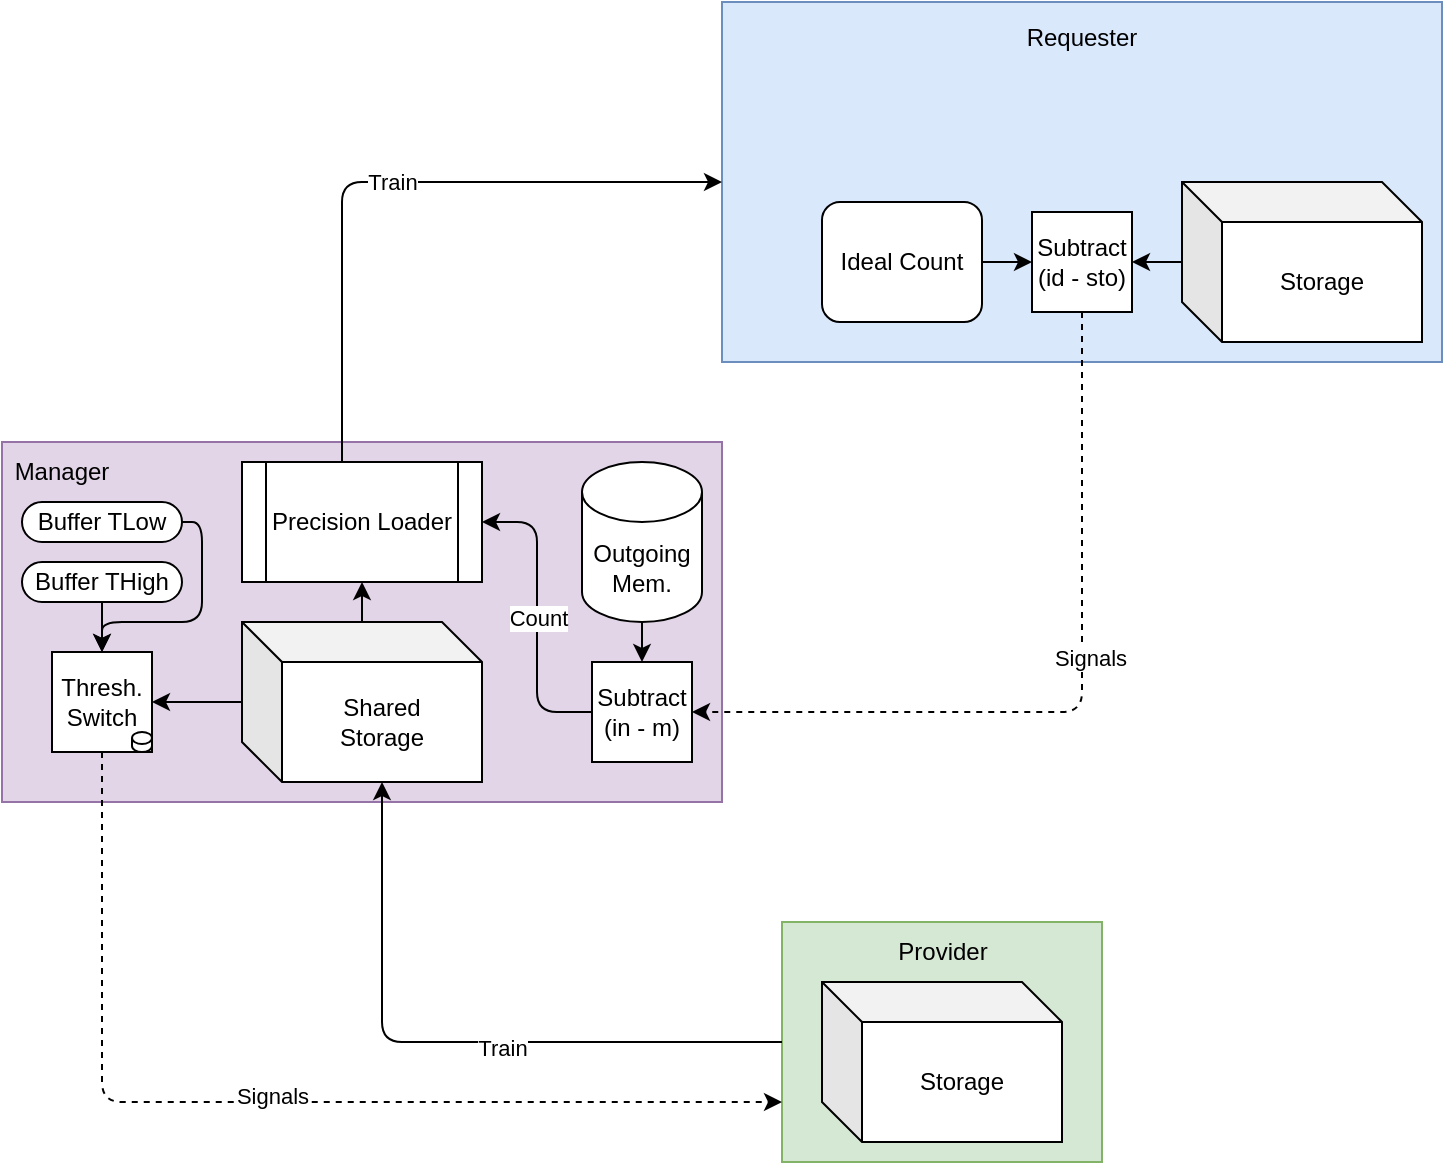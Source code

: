 <mxfile version="20.7.4" type="github">
  <diagram id="26lFCRo36pw0p-zjy1sk" name="Page-1">
    <mxGraphModel dx="743" dy="391" grid="1" gridSize="10" guides="1" tooltips="1" connect="1" arrows="1" fold="1" page="1" pageScale="1" pageWidth="850" pageHeight="1100" math="0" shadow="0">
      <root>
        <mxCell id="0" />
        <mxCell id="1" parent="0" />
        <mxCell id="kZU-nGg5YoeYxe2Th8oy-1" value="&lt;div&gt;Requester&lt;/div&gt;&lt;div&gt;&lt;br&gt;&lt;/div&gt;&lt;div&gt;&lt;br&gt;&lt;/div&gt;&lt;div&gt;&lt;br&gt;&lt;/div&gt;&lt;div&gt;&lt;br&gt;&lt;/div&gt;&lt;div&gt;&lt;br&gt;&lt;/div&gt;&lt;div&gt;&lt;br&gt;&lt;/div&gt;&lt;div&gt;&lt;br&gt;&lt;/div&gt;&lt;div&gt;&lt;br&gt;&lt;/div&gt;&lt;div&gt;&lt;br&gt;&lt;/div&gt;&lt;div&gt;&lt;br&gt;&lt;/div&gt;" style="rounded=0;whiteSpace=wrap;html=1;fillColor=#dae8fc;strokeColor=#6c8ebf;" vertex="1" parent="1">
          <mxGeometry x="440" y="20" width="360" height="180" as="geometry" />
        </mxCell>
        <mxCell id="kZU-nGg5YoeYxe2Th8oy-3" value="" style="rounded=0;whiteSpace=wrap;html=1;fillColor=#d5e8d4;strokeColor=#82b366;" vertex="1" parent="1">
          <mxGeometry x="470" y="480" width="160" height="120" as="geometry" />
        </mxCell>
        <mxCell id="kZU-nGg5YoeYxe2Th8oy-4" value="" style="rounded=0;whiteSpace=wrap;html=1;fillColor=#e1d5e7;strokeColor=#9673a6;" vertex="1" parent="1">
          <mxGeometry x="80" y="240" width="360" height="180" as="geometry" />
        </mxCell>
        <mxCell id="kZU-nGg5YoeYxe2Th8oy-17" style="edgeStyle=orthogonalEdgeStyle;rounded=1;orthogonalLoop=1;jettySize=auto;html=1;dashed=1;" edge="1" parent="1" source="kZU-nGg5YoeYxe2Th8oy-7" target="kZU-nGg5YoeYxe2Th8oy-16">
          <mxGeometry relative="1" as="geometry" />
        </mxCell>
        <mxCell id="kZU-nGg5YoeYxe2Th8oy-7" value="&lt;div&gt;Outgoing&lt;/div&gt;&lt;div&gt;Mem.&lt;br&gt;&lt;/div&gt;" style="shape=cylinder3;whiteSpace=wrap;html=1;boundedLbl=1;backgroundOutline=1;size=15;" vertex="1" parent="1">
          <mxGeometry x="370" y="250" width="60" height="80" as="geometry" />
        </mxCell>
        <mxCell id="kZU-nGg5YoeYxe2Th8oy-13" style="edgeStyle=orthogonalEdgeStyle;rounded=0;orthogonalLoop=1;jettySize=auto;html=1;entryX=1;entryY=0.5;entryDx=0;entryDy=0;" edge="1" parent="1" source="kZU-nGg5YoeYxe2Th8oy-8" target="kZU-nGg5YoeYxe2Th8oy-10">
          <mxGeometry relative="1" as="geometry" />
        </mxCell>
        <mxCell id="kZU-nGg5YoeYxe2Th8oy-8" value="Storage" style="shape=cube;whiteSpace=wrap;html=1;boundedLbl=1;backgroundOutline=1;darkOpacity=0.05;darkOpacity2=0.1;" vertex="1" parent="1">
          <mxGeometry x="670" y="110" width="120" height="80" as="geometry" />
        </mxCell>
        <mxCell id="kZU-nGg5YoeYxe2Th8oy-11" style="edgeStyle=orthogonalEdgeStyle;rounded=0;orthogonalLoop=1;jettySize=auto;html=1;exitX=1;exitY=0.5;exitDx=0;exitDy=0;" edge="1" parent="1" source="kZU-nGg5YoeYxe2Th8oy-9" target="kZU-nGg5YoeYxe2Th8oy-10">
          <mxGeometry relative="1" as="geometry" />
        </mxCell>
        <mxCell id="kZU-nGg5YoeYxe2Th8oy-9" value="Ideal Count" style="rounded=1;whiteSpace=wrap;html=1;" vertex="1" parent="1">
          <mxGeometry x="490" y="120" width="80" height="60" as="geometry" />
        </mxCell>
        <mxCell id="kZU-nGg5YoeYxe2Th8oy-15" style="edgeStyle=orthogonalEdgeStyle;rounded=1;orthogonalLoop=1;jettySize=auto;html=1;entryX=1;entryY=0.5;entryDx=0;entryDy=0;dashed=1;" edge="1" parent="1" source="kZU-nGg5YoeYxe2Th8oy-10" target="kZU-nGg5YoeYxe2Th8oy-16">
          <mxGeometry relative="1" as="geometry">
            <Array as="points">
              <mxPoint x="620" y="375" />
            </Array>
          </mxGeometry>
        </mxCell>
        <mxCell id="kZU-nGg5YoeYxe2Th8oy-30" value="&lt;div&gt;Signals&lt;/div&gt;" style="edgeLabel;html=1;align=center;verticalAlign=middle;resizable=0;points=[];" vertex="1" connectable="0" parent="kZU-nGg5YoeYxe2Th8oy-15">
          <mxGeometry x="-0.126" y="4" relative="1" as="geometry">
            <mxPoint as="offset" />
          </mxGeometry>
        </mxCell>
        <mxCell id="kZU-nGg5YoeYxe2Th8oy-10" value="&lt;div&gt;Subtract&lt;/div&gt;(id - sto)" style="whiteSpace=wrap;html=1;aspect=fixed;" vertex="1" parent="1">
          <mxGeometry x="595" y="125" width="50" height="50" as="geometry" />
        </mxCell>
        <mxCell id="kZU-nGg5YoeYxe2Th8oy-21" value="Count" style="edgeStyle=orthogonalEdgeStyle;rounded=1;orthogonalLoop=1;jettySize=auto;html=1;entryX=1;entryY=0.5;entryDx=0;entryDy=0;" edge="1" parent="1" source="kZU-nGg5YoeYxe2Th8oy-16" target="kZU-nGg5YoeYxe2Th8oy-18">
          <mxGeometry relative="1" as="geometry" />
        </mxCell>
        <mxCell id="kZU-nGg5YoeYxe2Th8oy-16" value="&lt;div&gt;Subtract&lt;/div&gt;(in - m)" style="whiteSpace=wrap;html=1;aspect=fixed;" vertex="1" parent="1">
          <mxGeometry x="375" y="350" width="50" height="50" as="geometry" />
        </mxCell>
        <mxCell id="kZU-nGg5YoeYxe2Th8oy-19" value="Train" style="edgeStyle=orthogonalEdgeStyle;rounded=1;orthogonalLoop=1;jettySize=auto;html=1;entryX=0;entryY=0.5;entryDx=0;entryDy=0;" edge="1" parent="1" source="kZU-nGg5YoeYxe2Th8oy-18" target="kZU-nGg5YoeYxe2Th8oy-1">
          <mxGeometry relative="1" as="geometry">
            <Array as="points">
              <mxPoint x="250" y="110" />
            </Array>
          </mxGeometry>
        </mxCell>
        <mxCell id="kZU-nGg5YoeYxe2Th8oy-18" value="Precision Loader" style="shape=process;whiteSpace=wrap;html=1;backgroundOutline=1;" vertex="1" parent="1">
          <mxGeometry x="200" y="250" width="120" height="60" as="geometry" />
        </mxCell>
        <mxCell id="kZU-nGg5YoeYxe2Th8oy-20" value="Manager" style="text;html=1;strokeColor=none;fillColor=none;align=center;verticalAlign=middle;whiteSpace=wrap;rounded=0;" vertex="1" parent="1">
          <mxGeometry x="80" y="240" width="60" height="30" as="geometry" />
        </mxCell>
        <mxCell id="kZU-nGg5YoeYxe2Th8oy-23" style="edgeStyle=orthogonalEdgeStyle;rounded=1;orthogonalLoop=1;jettySize=auto;html=1;entryX=0.5;entryY=1;entryDx=0;entryDy=0;" edge="1" parent="1" source="kZU-nGg5YoeYxe2Th8oy-22" target="kZU-nGg5YoeYxe2Th8oy-18">
          <mxGeometry relative="1" as="geometry" />
        </mxCell>
        <mxCell id="kZU-nGg5YoeYxe2Th8oy-27" style="edgeStyle=orthogonalEdgeStyle;rounded=1;orthogonalLoop=1;jettySize=auto;html=1;" edge="1" parent="1" source="kZU-nGg5YoeYxe2Th8oy-22" target="kZU-nGg5YoeYxe2Th8oy-25">
          <mxGeometry relative="1" as="geometry" />
        </mxCell>
        <mxCell id="kZU-nGg5YoeYxe2Th8oy-22" value="&lt;div&gt;Shared&lt;/div&gt;&lt;div&gt;Storage&lt;/div&gt;" style="shape=cube;whiteSpace=wrap;html=1;boundedLbl=1;backgroundOutline=1;darkOpacity=0.05;darkOpacity2=0.1;" vertex="1" parent="1">
          <mxGeometry x="200" y="330" width="120" height="80" as="geometry" />
        </mxCell>
        <mxCell id="kZU-nGg5YoeYxe2Th8oy-28" style="edgeStyle=orthogonalEdgeStyle;rounded=1;orthogonalLoop=1;jettySize=auto;html=1;" edge="1" parent="1" source="kZU-nGg5YoeYxe2Th8oy-24" target="kZU-nGg5YoeYxe2Th8oy-25">
          <mxGeometry relative="1" as="geometry">
            <Array as="points">
              <mxPoint x="180" y="280" />
              <mxPoint x="180" y="330" />
              <mxPoint x="130" y="330" />
            </Array>
          </mxGeometry>
        </mxCell>
        <mxCell id="kZU-nGg5YoeYxe2Th8oy-24" value="Buffer TLow" style="rounded=1;whiteSpace=wrap;html=1;arcSize=50;" vertex="1" parent="1">
          <mxGeometry x="90" y="270" width="80" height="20" as="geometry" />
        </mxCell>
        <mxCell id="kZU-nGg5YoeYxe2Th8oy-31" style="edgeStyle=orthogonalEdgeStyle;rounded=1;orthogonalLoop=1;jettySize=auto;html=1;exitX=0.5;exitY=1;exitDx=0;exitDy=0;entryX=0;entryY=0.75;entryDx=0;entryDy=0;dashed=1;" edge="1" parent="1" source="kZU-nGg5YoeYxe2Th8oy-25" target="kZU-nGg5YoeYxe2Th8oy-3">
          <mxGeometry relative="1" as="geometry" />
        </mxCell>
        <mxCell id="kZU-nGg5YoeYxe2Th8oy-32" value="&lt;div&gt;Signals&lt;/div&gt;" style="edgeLabel;html=1;align=center;verticalAlign=middle;resizable=0;points=[];" vertex="1" connectable="0" parent="kZU-nGg5YoeYxe2Th8oy-31">
          <mxGeometry x="0.007" y="3" relative="1" as="geometry">
            <mxPoint as="offset" />
          </mxGeometry>
        </mxCell>
        <mxCell id="kZU-nGg5YoeYxe2Th8oy-25" value="Thresh. Switch" style="whiteSpace=wrap;html=1;aspect=fixed;" vertex="1" parent="1">
          <mxGeometry x="105" y="345" width="50" height="50" as="geometry" />
        </mxCell>
        <mxCell id="kZU-nGg5YoeYxe2Th8oy-33" value="Storage" style="shape=cube;whiteSpace=wrap;html=1;boundedLbl=1;backgroundOutline=1;darkOpacity=0.05;darkOpacity2=0.1;" vertex="1" parent="1">
          <mxGeometry x="490" y="510" width="120" height="80" as="geometry" />
        </mxCell>
        <mxCell id="kZU-nGg5YoeYxe2Th8oy-36" style="edgeStyle=orthogonalEdgeStyle;rounded=1;orthogonalLoop=1;jettySize=auto;html=1;entryX=0.5;entryY=0;entryDx=0;entryDy=0;" edge="1" parent="1" source="kZU-nGg5YoeYxe2Th8oy-34" target="kZU-nGg5YoeYxe2Th8oy-25">
          <mxGeometry relative="1" as="geometry">
            <Array as="points">
              <mxPoint x="130" y="330" />
              <mxPoint x="130" y="330" />
            </Array>
          </mxGeometry>
        </mxCell>
        <mxCell id="kZU-nGg5YoeYxe2Th8oy-34" value="Buffer THigh" style="rounded=1;whiteSpace=wrap;html=1;arcSize=50;" vertex="1" parent="1">
          <mxGeometry x="90" y="300" width="80" height="20" as="geometry" />
        </mxCell>
        <mxCell id="kZU-nGg5YoeYxe2Th8oy-37" value="" style="shape=cylinder3;whiteSpace=wrap;html=1;boundedLbl=1;backgroundOutline=1;size=3.0;" vertex="1" parent="1">
          <mxGeometry x="145" y="385" width="10" height="10" as="geometry" />
        </mxCell>
        <mxCell id="kZU-nGg5YoeYxe2Th8oy-44" value="Provider" style="text;html=1;align=center;verticalAlign=middle;resizable=0;points=[];autosize=1;strokeColor=none;fillColor=none;" vertex="1" parent="1">
          <mxGeometry x="515" y="480" width="70" height="30" as="geometry" />
        </mxCell>
        <mxCell id="kZU-nGg5YoeYxe2Th8oy-40" style="edgeStyle=orthogonalEdgeStyle;rounded=1;orthogonalLoop=1;jettySize=auto;html=1;entryX=0;entryY=0;entryDx=70;entryDy=80;entryPerimeter=0;" edge="1" parent="1" source="kZU-nGg5YoeYxe2Th8oy-3" target="kZU-nGg5YoeYxe2Th8oy-22">
          <mxGeometry relative="1" as="geometry" />
        </mxCell>
        <mxCell id="kZU-nGg5YoeYxe2Th8oy-41" value="&lt;div&gt;Train&lt;/div&gt;" style="edgeLabel;html=1;align=center;verticalAlign=middle;resizable=0;points=[];" vertex="1" connectable="0" parent="kZU-nGg5YoeYxe2Th8oy-40">
          <mxGeometry x="-0.153" y="3" relative="1" as="geometry">
            <mxPoint as="offset" />
          </mxGeometry>
        </mxCell>
      </root>
    </mxGraphModel>
  </diagram>
</mxfile>
